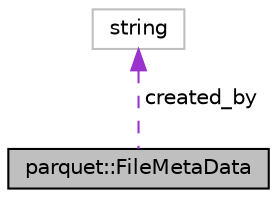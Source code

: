 digraph "parquet::FileMetaData"
{
  edge [fontname="Helvetica",fontsize="10",labelfontname="Helvetica",labelfontsize="10"];
  node [fontname="Helvetica",fontsize="10",shape=record];
  Node2 [label="parquet::FileMetaData",height=0.2,width=0.4,color="black", fillcolor="grey75", style="filled", fontcolor="black"];
  Node3 -> Node2 [dir="back",color="darkorchid3",fontsize="10",style="dashed",label=" created_by" ,fontname="Helvetica"];
  Node3 [label="string",height=0.2,width=0.4,color="grey75", fillcolor="white", style="filled"];
}
